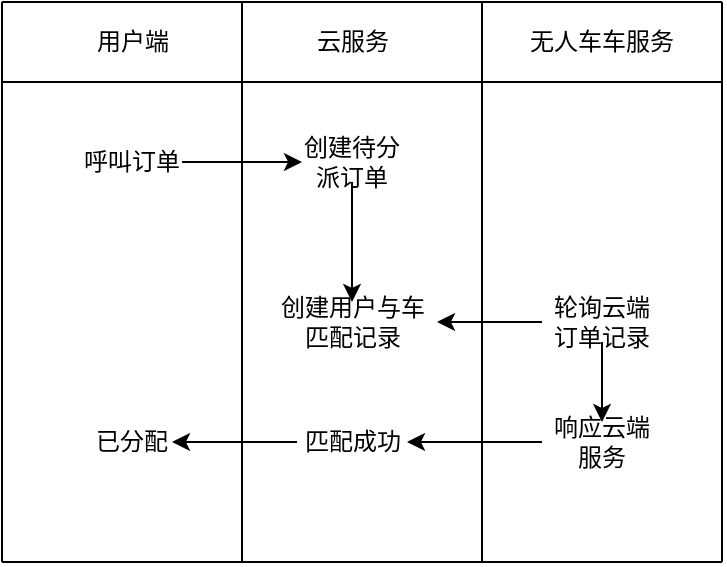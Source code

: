 <mxfile version="13.3.0" type="github"><diagram id="NQfjL03mUEQZEydiogMT" name="Page-1"><mxGraphModel dx="1139" dy="692" grid="1" gridSize="10" guides="1" tooltips="1" connect="1" arrows="1" fold="1" page="1" pageScale="1" pageWidth="827" pageHeight="1169" math="0" shadow="0"><root><mxCell id="0"/><mxCell id="1" parent="0"/><mxCell id="CYQDLf028NQwiGY7K0AD-2" value="" style="endArrow=none;html=1;" edge="1" parent="1"><mxGeometry width="50" height="50" relative="1" as="geometry"><mxPoint x="80" y="120" as="sourcePoint"/><mxPoint x="440" y="120" as="targetPoint"/></mxGeometry></mxCell><mxCell id="CYQDLf028NQwiGY7K0AD-3" value="" style="endArrow=none;html=1;" edge="1" parent="1"><mxGeometry width="50" height="50" relative="1" as="geometry"><mxPoint x="80" y="360" as="sourcePoint"/><mxPoint x="80" y="80" as="targetPoint"/></mxGeometry></mxCell><mxCell id="CYQDLf028NQwiGY7K0AD-4" value="" style="endArrow=none;html=1;" edge="1" parent="1"><mxGeometry width="50" height="50" relative="1" as="geometry"><mxPoint x="80" y="80" as="sourcePoint"/><mxPoint x="440" y="80" as="targetPoint"/></mxGeometry></mxCell><mxCell id="CYQDLf028NQwiGY7K0AD-6" value="" style="endArrow=none;html=1;" edge="1" parent="1"><mxGeometry width="50" height="50" relative="1" as="geometry"><mxPoint x="200" y="360" as="sourcePoint"/><mxPoint x="200" y="80" as="targetPoint"/></mxGeometry></mxCell><mxCell id="CYQDLf028NQwiGY7K0AD-7" value="" style="endArrow=none;html=1;" edge="1" parent="1"><mxGeometry width="50" height="50" relative="1" as="geometry"><mxPoint x="320" y="360" as="sourcePoint"/><mxPoint x="320" y="80" as="targetPoint"/></mxGeometry></mxCell><mxCell id="CYQDLf028NQwiGY7K0AD-9" value="用户端" style="text;html=1;align=center;verticalAlign=middle;resizable=0;points=[];autosize=1;" vertex="1" parent="1"><mxGeometry x="120" y="90" width="50" height="20" as="geometry"/></mxCell><mxCell id="CYQDLf028NQwiGY7K0AD-21" value="" style="edgeStyle=orthogonalEdgeStyle;rounded=0;orthogonalLoop=1;jettySize=auto;html=1;" edge="1" parent="1" source="CYQDLf028NQwiGY7K0AD-10" target="CYQDLf028NQwiGY7K0AD-17"><mxGeometry relative="1" as="geometry"/></mxCell><mxCell id="CYQDLf028NQwiGY7K0AD-10" value="呼叫订单" style="text;html=1;strokeColor=none;fillColor=none;align=center;verticalAlign=middle;whiteSpace=wrap;rounded=0;" vertex="1" parent="1"><mxGeometry x="120" y="150" width="50" height="20" as="geometry"/></mxCell><mxCell id="CYQDLf028NQwiGY7K0AD-15" value="云服务" style="text;html=1;align=center;verticalAlign=middle;resizable=0;points=[];autosize=1;" vertex="1" parent="1"><mxGeometry x="230" y="90" width="50" height="20" as="geometry"/></mxCell><mxCell id="CYQDLf028NQwiGY7K0AD-23" value="" style="edgeStyle=orthogonalEdgeStyle;rounded=0;orthogonalLoop=1;jettySize=auto;html=1;" edge="1" parent="1" source="CYQDLf028NQwiGY7K0AD-17" target="CYQDLf028NQwiGY7K0AD-22"><mxGeometry relative="1" as="geometry"/></mxCell><mxCell id="CYQDLf028NQwiGY7K0AD-17" value="创建待分派订单" style="text;html=1;strokeColor=none;fillColor=none;align=center;verticalAlign=middle;whiteSpace=wrap;rounded=0;" vertex="1" parent="1"><mxGeometry x="230" y="150" width="50" height="20" as="geometry"/></mxCell><mxCell id="CYQDLf028NQwiGY7K0AD-18" value="" style="endArrow=none;html=1;" edge="1" parent="1"><mxGeometry width="50" height="50" relative="1" as="geometry"><mxPoint x="440" y="360" as="sourcePoint"/><mxPoint x="440" y="80" as="targetPoint"/></mxGeometry></mxCell><mxCell id="CYQDLf028NQwiGY7K0AD-19" value="无人车车服务" style="text;html=1;strokeColor=none;fillColor=none;align=center;verticalAlign=middle;whiteSpace=wrap;rounded=0;" vertex="1" parent="1"><mxGeometry x="340" y="90" width="80" height="20" as="geometry"/></mxCell><mxCell id="CYQDLf028NQwiGY7K0AD-22" value="创建用户与车匹配记录" style="text;html=1;strokeColor=none;fillColor=none;align=center;verticalAlign=middle;whiteSpace=wrap;rounded=0;" vertex="1" parent="1"><mxGeometry x="212.5" y="230" width="85" height="20" as="geometry"/></mxCell><mxCell id="CYQDLf028NQwiGY7K0AD-25" value="" style="edgeStyle=orthogonalEdgeStyle;rounded=0;orthogonalLoop=1;jettySize=auto;html=1;" edge="1" parent="1" source="CYQDLf028NQwiGY7K0AD-24" target="CYQDLf028NQwiGY7K0AD-22"><mxGeometry relative="1" as="geometry"/></mxCell><mxCell id="CYQDLf028NQwiGY7K0AD-34" value="" style="edgeStyle=orthogonalEdgeStyle;rounded=0;orthogonalLoop=1;jettySize=auto;html=1;" edge="1" parent="1" source="CYQDLf028NQwiGY7K0AD-24" target="CYQDLf028NQwiGY7K0AD-33"><mxGeometry relative="1" as="geometry"/></mxCell><mxCell id="CYQDLf028NQwiGY7K0AD-24" value="轮询云端订单记录" style="text;html=1;strokeColor=none;fillColor=none;align=center;verticalAlign=middle;whiteSpace=wrap;rounded=0;" vertex="1" parent="1"><mxGeometry x="350" y="230" width="60" height="20" as="geometry"/></mxCell><mxCell id="CYQDLf028NQwiGY7K0AD-36" value="" style="edgeStyle=orthogonalEdgeStyle;rounded=0;orthogonalLoop=1;jettySize=auto;html=1;" edge="1" parent="1" source="CYQDLf028NQwiGY7K0AD-33" target="CYQDLf028NQwiGY7K0AD-27"><mxGeometry relative="1" as="geometry"/></mxCell><mxCell id="CYQDLf028NQwiGY7K0AD-33" value="响应云端服务" style="text;html=1;strokeColor=none;fillColor=none;align=center;verticalAlign=middle;whiteSpace=wrap;rounded=0;" vertex="1" parent="1"><mxGeometry x="350" y="290" width="60" height="20" as="geometry"/></mxCell><mxCell id="CYQDLf028NQwiGY7K0AD-39" value="" style="edgeStyle=orthogonalEdgeStyle;rounded=0;orthogonalLoop=1;jettySize=auto;html=1;" edge="1" parent="1" source="CYQDLf028NQwiGY7K0AD-27" target="CYQDLf028NQwiGY7K0AD-37"><mxGeometry relative="1" as="geometry"/></mxCell><mxCell id="CYQDLf028NQwiGY7K0AD-27" value="匹配成功" style="text;html=1;strokeColor=none;fillColor=none;align=center;verticalAlign=middle;whiteSpace=wrap;rounded=0;" vertex="1" parent="1"><mxGeometry x="227.5" y="290" width="55" height="20" as="geometry"/></mxCell><mxCell id="CYQDLf028NQwiGY7K0AD-37" value="已分配" style="text;html=1;strokeColor=none;fillColor=none;align=center;verticalAlign=middle;whiteSpace=wrap;rounded=0;" vertex="1" parent="1"><mxGeometry x="125" y="290" width="40" height="20" as="geometry"/></mxCell><mxCell id="CYQDLf028NQwiGY7K0AD-40" value="" style="endArrow=none;html=1;" edge="1" parent="1"><mxGeometry width="50" height="50" relative="1" as="geometry"><mxPoint x="80" y="360" as="sourcePoint"/><mxPoint x="440" y="360" as="targetPoint"/></mxGeometry></mxCell></root></mxGraphModel></diagram></mxfile>